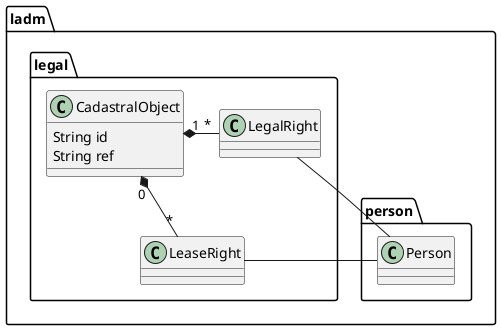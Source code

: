 @startuml LandRegistryLegal
allow_mixing

namespace ladm.legal {

    class CadastralObject {
        String id
        String ref
    }

    class LegalRight {

    }

    class LeaseRight {

    }

    CadastralObject "1" *-right- "*" LegalRight
    CadastralObject "0" *-- "*" LeaseRight
}

namespace ladm.person {
    class Person {}
}

ladm.legal.LegalRight -- ladm.person.Person
ladm.legal.LeaseRight -right- ladm.person.Person

@enduml